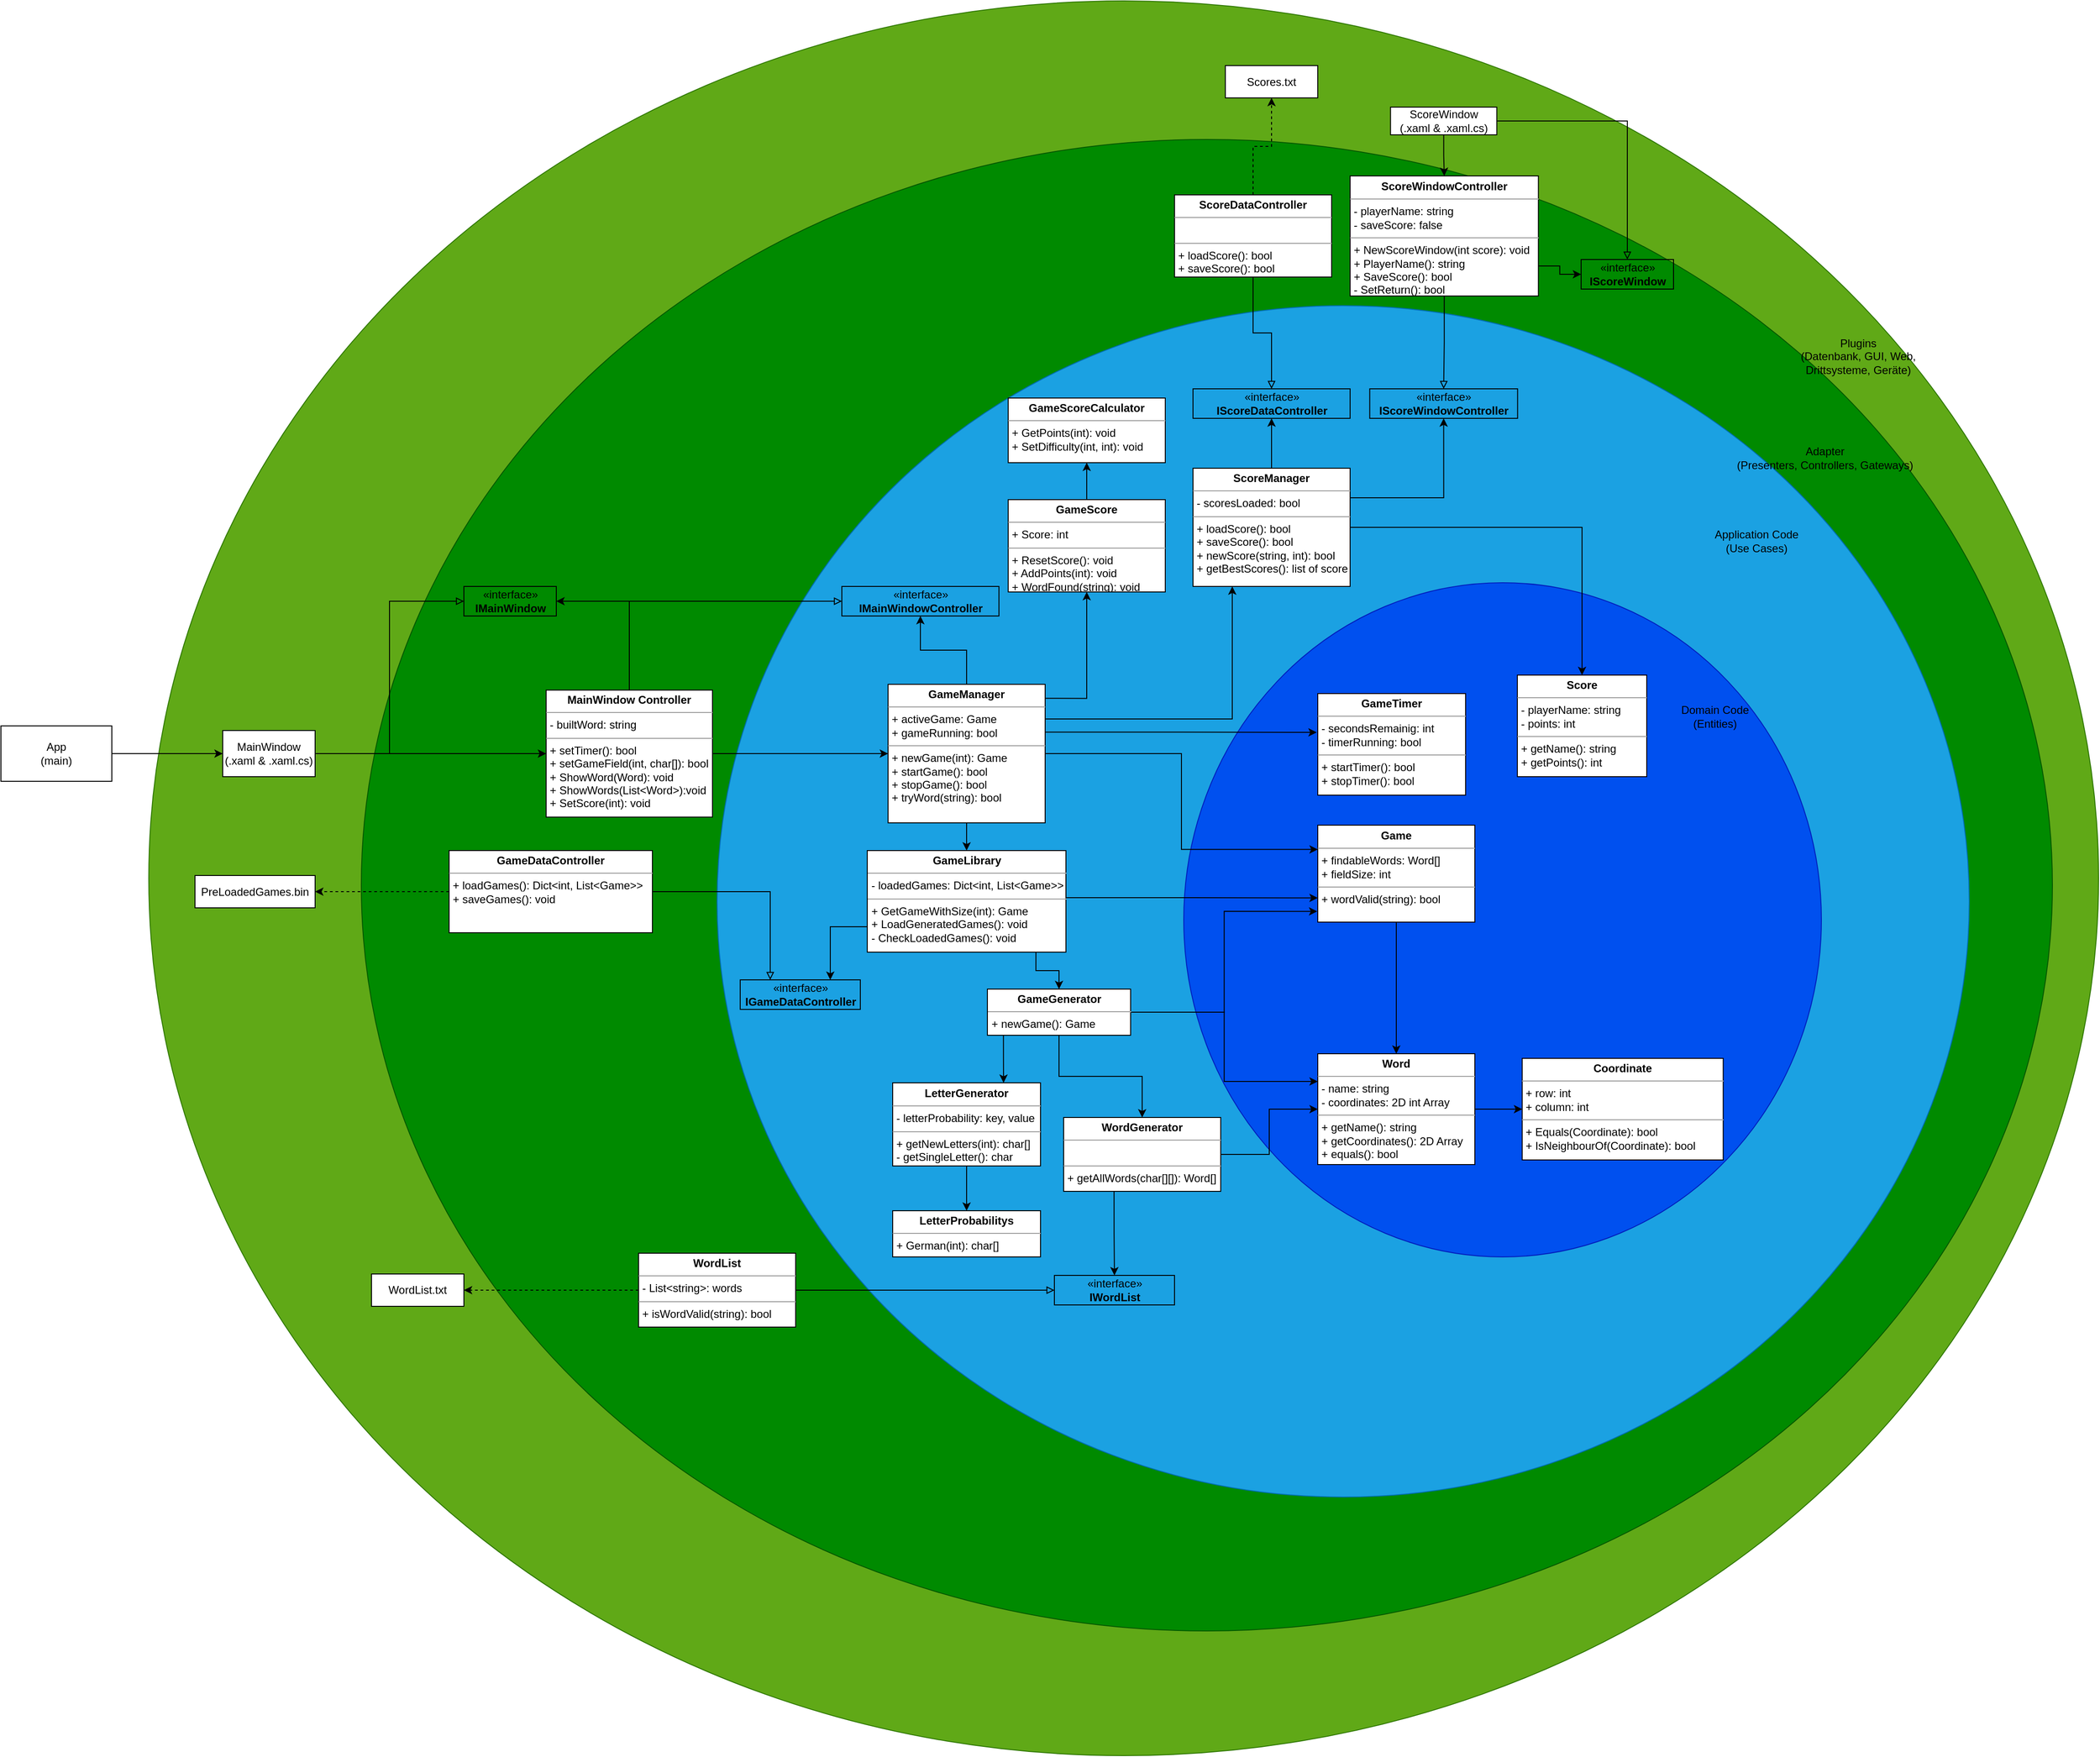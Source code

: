 <mxfile version="14.5.1" type="device"><diagram id="13Ci8cnXTDBYmVddRclu" name="Seite-1"><mxGraphModel dx="358" dy="685" grid="1" gridSize="10" guides="1" tooltips="1" connect="1" arrows="1" fold="1" page="1" pageScale="1" pageWidth="827" pageHeight="1169" math="0" shadow="0"><root><mxCell id="0"/><mxCell id="1" parent="0"/><mxCell id="1ZH-UxGlyihbAkUnr0aM-4" value="" style="ellipse;whiteSpace=wrap;html=1;fillColor=#60a917;strokeColor=#2D7600;fontColor=#ffffff;" parent="1" vertex="1"><mxGeometry x="1000" width="2110" height="1900" as="geometry"/></mxCell><mxCell id="1ZH-UxGlyihbAkUnr0aM-3" value="" style="ellipse;whiteSpace=wrap;html=1;fillColor=#008a00;strokeColor=#005700;fontColor=#ffffff;" parent="1" vertex="1"><mxGeometry x="1230" y="150" width="1830" height="1615" as="geometry"/></mxCell><mxCell id="1ZH-UxGlyihbAkUnr0aM-2" value="" style="ellipse;whiteSpace=wrap;html=1;fillColor=#1ba1e2;strokeColor=#006EAF;fontColor=#ffffff;" parent="1" vertex="1"><mxGeometry x="1615" y="330" width="1355" height="1290" as="geometry"/></mxCell><mxCell id="1ZH-UxGlyihbAkUnr0aM-1" value="" style="ellipse;whiteSpace=wrap;html=1;fillColor=#0050ef;strokeColor=#001DBC;fontColor=#ffffff;" parent="1" vertex="1"><mxGeometry x="2120" y="630" width="690" height="730" as="geometry"/></mxCell><mxCell id="1ZH-UxGlyihbAkUnr0aM-5" value="Plugins&lt;br&gt;(Datenbank, GUI, Web, &lt;br&gt;Drittsysteme, Geräte)" style="text;html=1;strokeColor=none;fillColor=none;align=center;verticalAlign=middle;whiteSpace=wrap;rounded=0;" parent="1" vertex="1"><mxGeometry x="2730" y="360" width="240" height="50" as="geometry"/></mxCell><mxCell id="1ZH-UxGlyihbAkUnr0aM-7" value="Adapter&lt;br&gt;(Presenters, Controllers, Gateways)" style="text;html=1;strokeColor=none;fillColor=none;align=center;verticalAlign=middle;whiteSpace=wrap;rounded=0;" parent="1" vertex="1"><mxGeometry x="2703.75" y="480" width="220" height="30" as="geometry"/></mxCell><mxCell id="1ZH-UxGlyihbAkUnr0aM-8" value="Application Code&lt;br&gt;(Use Cases)" style="text;html=1;strokeColor=none;fillColor=none;align=center;verticalAlign=middle;whiteSpace=wrap;rounded=0;" parent="1" vertex="1"><mxGeometry x="2690" y="570" width="100" height="30" as="geometry"/></mxCell><mxCell id="1ZH-UxGlyihbAkUnr0aM-9" value="Domain Code&lt;br&gt;(Entities)" style="text;html=1;strokeColor=none;fillColor=none;align=center;verticalAlign=middle;whiteSpace=wrap;rounded=0;" parent="1" vertex="1"><mxGeometry x="2650" y="760" width="90" height="30" as="geometry"/></mxCell><mxCell id="1ZH-UxGlyihbAkUnr0aM-16" style="edgeStyle=orthogonalEdgeStyle;rounded=0;orthogonalLoop=1;jettySize=auto;html=1;entryX=0;entryY=0.5;entryDx=0;entryDy=0;" parent="1" source="1ZH-UxGlyihbAkUnr0aM-10" target="1ZH-UxGlyihbAkUnr0aM-84" edge="1"><mxGeometry relative="1" as="geometry"><mxPoint x="1530" y="655" as="targetPoint"/></mxGeometry></mxCell><mxCell id="KvMDJhdlzHEtG9-ZdoHx-6" style="edgeStyle=orthogonalEdgeStyle;rounded=0;orthogonalLoop=1;jettySize=auto;html=1;entryX=0;entryY=0.5;entryDx=0;entryDy=0;endArrow=block;endFill=0;exitX=1;exitY=0.5;exitDx=0;exitDy=0;" parent="1" source="1ZH-UxGlyihbAkUnr0aM-10" target="KvMDJhdlzHEtG9-ZdoHx-5" edge="1"><mxGeometry relative="1" as="geometry"/></mxCell><mxCell id="1ZH-UxGlyihbAkUnr0aM-10" value="MainWindow&lt;br&gt;(.xaml &amp;amp; .xaml.cs)" style="rounded=0;whiteSpace=wrap;html=1;" parent="1" vertex="1"><mxGeometry x="1080" y="790" width="100" height="50" as="geometry"/></mxCell><mxCell id="1ZH-UxGlyihbAkUnr0aM-22" value="" style="edgeStyle=orthogonalEdgeStyle;rounded=0;orthogonalLoop=1;jettySize=auto;html=1;entryX=0;entryY=0.5;entryDx=0;entryDy=0;exitX=1;exitY=0.5;exitDx=0;exitDy=0;" parent="1" source="1ZH-UxGlyihbAkUnr0aM-84" target="1ZH-UxGlyihbAkUnr0aM-75" edge="1"><mxGeometry relative="1" as="geometry"><mxPoint x="1580" y="672.5" as="sourcePoint"/><mxPoint x="1737.0" y="707.5" as="targetPoint"/></mxGeometry></mxCell><mxCell id="1ZH-UxGlyihbAkUnr0aM-50" style="edgeStyle=orthogonalEdgeStyle;rounded=0;orthogonalLoop=1;jettySize=auto;html=1;entryX=-0.007;entryY=0.382;entryDx=0;entryDy=0;exitX=0.994;exitY=0.345;exitDx=0;exitDy=0;exitPerimeter=0;entryPerimeter=0;" parent="1" source="1ZH-UxGlyihbAkUnr0aM-75" target="1ZH-UxGlyihbAkUnr0aM-41" edge="1"><mxGeometry relative="1" as="geometry"><mxPoint x="1837.0" y="707.5" as="sourcePoint"/></mxGeometry></mxCell><mxCell id="1ZH-UxGlyihbAkUnr0aM-23" value="WordList.txt" style="rounded=0;whiteSpace=wrap;html=1;" parent="1" vertex="1"><mxGeometry x="1241" y="1378.5" width="100" height="35" as="geometry"/></mxCell><mxCell id="1ZH-UxGlyihbAkUnr0aM-30" style="edgeStyle=orthogonalEdgeStyle;rounded=0;orthogonalLoop=1;jettySize=auto;html=1;entryX=1;entryY=0.5;entryDx=0;entryDy=0;dashed=1;exitX=0;exitY=0.5;exitDx=0;exitDy=0;" parent="1" source="1ZH-UxGlyihbAkUnr0aM-67" target="1ZH-UxGlyihbAkUnr0aM-23" edge="1"><mxGeometry relative="1" as="geometry"><mxPoint x="1350" y="897.5" as="sourcePoint"/></mxGeometry></mxCell><mxCell id="1ZH-UxGlyihbAkUnr0aM-41" value="&lt;p style=&quot;margin: 0px ; margin-top: 4px ; text-align: center&quot;&gt;&lt;b&gt;GameTimer&lt;/b&gt;&lt;/p&gt;&lt;hr size=&quot;1&quot;&gt;&lt;p style=&quot;margin: 0px ; margin-left: 4px&quot;&gt;- secondsRemainig: int&lt;/p&gt;&lt;p style=&quot;margin: 0px ; margin-left: 4px&quot;&gt;- timerRunning: bool&lt;/p&gt;&lt;hr size=&quot;1&quot;&gt;&lt;p style=&quot;margin: 0px ; margin-left: 4px&quot;&gt;+ startTimer(): bool&lt;/p&gt;&lt;p style=&quot;margin: 0px ; margin-left: 4px&quot;&gt;+ stopTimer(): bool&lt;/p&gt;" style="verticalAlign=top;align=left;overflow=fill;fontSize=12;fontFamily=Helvetica;html=1;labelBackgroundColor=none;collapsible=0;" parent="1" vertex="1"><mxGeometry x="2265" y="750" width="160" height="110" as="geometry"><mxRectangle x="610" y="215" width="130" height="80" as="alternateBounds"/></mxGeometry></mxCell><mxCell id="wfWR9D2AQXzAKUFRXGrG-4" style="edgeStyle=orthogonalEdgeStyle;rounded=0;orthogonalLoop=1;jettySize=auto;html=1;entryX=0;entryY=0.5;entryDx=0;entryDy=0;" parent="1" source="1ZH-UxGlyihbAkUnr0aM-53" target="wfWR9D2AQXzAKUFRXGrG-3" edge="1"><mxGeometry relative="1" as="geometry"/></mxCell><mxCell id="1ZH-UxGlyihbAkUnr0aM-53" value="&lt;p style=&quot;margin: 0px ; margin-top: 4px ; text-align: center&quot;&gt;&lt;b&gt;Word&lt;/b&gt;&lt;/p&gt;&lt;hr size=&quot;1&quot;&gt;&lt;p style=&quot;margin: 0px ; margin-left: 4px&quot;&gt;- name: string&lt;/p&gt;&lt;p style=&quot;margin: 0px ; margin-left: 4px&quot;&gt;- coordinates: 2D int Array&lt;/p&gt;&lt;hr size=&quot;1&quot;&gt;&lt;p style=&quot;margin: 0px ; margin-left: 4px&quot;&gt;+ getName(): string&lt;/p&gt;&lt;p style=&quot;margin: 0px ; margin-left: 4px&quot;&gt;+ getCoordinates(): 2D Array&lt;/p&gt;&lt;p style=&quot;margin: 0px ; margin-left: 4px&quot;&gt;+ equals(): bool&lt;/p&gt;" style="verticalAlign=top;align=left;overflow=fill;fontSize=12;fontFamily=Helvetica;html=1;labelBackgroundColor=none;collapsible=0;" parent="1" vertex="1"><mxGeometry x="2265" y="1140" width="170" height="120" as="geometry"><mxRectangle x="610" y="215" width="130" height="80" as="alternateBounds"/></mxGeometry></mxCell><mxCell id="1ZH-UxGlyihbAkUnr0aM-54" value="&lt;p style=&quot;margin: 0px ; margin-top: 4px ; text-align: center&quot;&gt;&lt;b&gt;Score&lt;/b&gt;&lt;/p&gt;&lt;hr size=&quot;1&quot;&gt;&lt;p style=&quot;margin: 0px ; margin-left: 4px&quot;&gt;- playerName: string&lt;/p&gt;&lt;p style=&quot;margin: 0px ; margin-left: 4px&quot;&gt;- points: int&lt;/p&gt;&lt;hr size=&quot;1&quot;&gt;&lt;p style=&quot;margin: 0px ; margin-left: 4px&quot;&gt;+ getName(): string&lt;/p&gt;&lt;p style=&quot;margin: 0px ; margin-left: 4px&quot;&gt;+ getPoints(): int&lt;/p&gt;" style="verticalAlign=top;align=left;overflow=fill;fontSize=12;fontFamily=Helvetica;html=1;labelBackgroundColor=none;collapsible=0;" parent="1" vertex="1"><mxGeometry x="2481" y="730" width="140" height="110" as="geometry"><mxRectangle x="610" y="215" width="130" height="80" as="alternateBounds"/></mxGeometry></mxCell><mxCell id="1ZH-UxGlyihbAkUnr0aM-56" style="edgeStyle=orthogonalEdgeStyle;rounded=0;orthogonalLoop=1;jettySize=auto;html=1;" parent="1" source="1ZH-UxGlyihbAkUnr0aM-55" target="1ZH-UxGlyihbAkUnr0aM-54" edge="1"><mxGeometry relative="1" as="geometry"/></mxCell><mxCell id="b4P-lz3XP3PZONv5YDNx-14" style="edgeStyle=orthogonalEdgeStyle;rounded=0;orthogonalLoop=1;jettySize=auto;html=1;entryX=0.5;entryY=1;entryDx=0;entryDy=0;exitX=1;exitY=0.25;exitDx=0;exitDy=0;" parent="1" source="1ZH-UxGlyihbAkUnr0aM-55" target="b4P-lz3XP3PZONv5YDNx-11" edge="1"><mxGeometry relative="1" as="geometry"/></mxCell><mxCell id="b4P-lz3XP3PZONv5YDNx-20" style="edgeStyle=orthogonalEdgeStyle;rounded=0;orthogonalLoop=1;jettySize=auto;html=1;entryX=0.5;entryY=1;entryDx=0;entryDy=0;endArrow=classic;endFill=1;" parent="1" source="1ZH-UxGlyihbAkUnr0aM-55" target="1ZH-UxGlyihbAkUnr0aM-64" edge="1"><mxGeometry relative="1" as="geometry"/></mxCell><mxCell id="1ZH-UxGlyihbAkUnr0aM-55" value="&lt;p style=&quot;margin: 0px ; margin-top: 4px ; text-align: center&quot;&gt;&lt;b&gt;ScoreManager&lt;/b&gt;&lt;/p&gt;&lt;hr size=&quot;1&quot;&gt;&lt;p style=&quot;margin: 0px ; margin-left: 4px&quot;&gt;- scoresLoaded: bool&lt;/p&gt;&lt;hr size=&quot;1&quot;&gt;&lt;p style=&quot;margin: 0px ; margin-left: 4px&quot;&gt;+ loadScore(): bool&lt;/p&gt;&lt;p style=&quot;margin: 0px ; margin-left: 4px&quot;&gt;+ saveScore(): bool&lt;/p&gt;&lt;p style=&quot;margin: 0px ; margin-left: 4px&quot;&gt;+ newScore(string, int): bool&lt;/p&gt;&lt;p style=&quot;margin: 0px ; margin-left: 4px&quot;&gt;+ getBestScores(): list of score&lt;/p&gt;" style="verticalAlign=top;align=left;overflow=fill;fontSize=12;fontFamily=Helvetica;html=1;labelBackgroundColor=none;collapsible=0;" parent="1" vertex="1"><mxGeometry x="2130" y="506" width="170" height="128" as="geometry"><mxRectangle x="610" y="215" width="130" height="80" as="alternateBounds"/></mxGeometry></mxCell><mxCell id="1ZH-UxGlyihbAkUnr0aM-71" style="edgeStyle=orthogonalEdgeStyle;rounded=0;orthogonalLoop=1;jettySize=auto;html=1;exitX=0.994;exitY=0.464;exitDx=0;exitDy=0;entryX=0;entryY=0.75;entryDx=0;entryDy=0;exitPerimeter=0;" parent="1" source="1ZH-UxGlyihbAkUnr0aM-57" target="1ZH-UxGlyihbAkUnr0aM-70" edge="1"><mxGeometry relative="1" as="geometry"><mxPoint x="2198" y="957" as="targetPoint"/></mxGeometry></mxCell><mxCell id="1ZH-UxGlyihbAkUnr0aM-80" style="edgeStyle=orthogonalEdgeStyle;rounded=0;orthogonalLoop=1;jettySize=auto;html=1;entryX=0.5;entryY=0;entryDx=0;entryDy=0;exitX=0.849;exitY=0.999;exitDx=0;exitDy=0;exitPerimeter=0;" parent="1" source="1ZH-UxGlyihbAkUnr0aM-57" target="1ZH-UxGlyihbAkUnr0aM-69" edge="1"><mxGeometry relative="1" as="geometry"/></mxCell><mxCell id="wfWR9D2AQXzAKUFRXGrG-2" style="edgeStyle=orthogonalEdgeStyle;rounded=0;orthogonalLoop=1;jettySize=auto;html=1;entryX=0.75;entryY=0;entryDx=0;entryDy=0;exitX=0;exitY=0.75;exitDx=0;exitDy=0;" parent="1" source="1ZH-UxGlyihbAkUnr0aM-57" target="COclywXS1AukyVQQLjQl-6" edge="1"><mxGeometry relative="1" as="geometry"/></mxCell><mxCell id="1ZH-UxGlyihbAkUnr0aM-57" value="&lt;p style=&quot;margin: 0px ; margin-top: 4px ; text-align: center&quot;&gt;&lt;b&gt;GameLibrary&lt;/b&gt;&lt;/p&gt;&lt;hr size=&quot;1&quot;&gt;&lt;p style=&quot;margin: 0px ; margin-left: 4px&quot;&gt;- loadedGames: Dict&amp;lt;int, List&amp;lt;Game&amp;gt;&amp;gt;&lt;/p&gt;&lt;hr size=&quot;1&quot;&gt;&lt;p style=&quot;margin: 0px ; margin-left: 4px&quot;&gt;+ GetGameWithSize(int): Game&lt;/p&gt;&lt;p style=&quot;margin: 0px ; margin-left: 4px&quot;&gt;+ LoadGeneratedGames(): void&lt;/p&gt;&lt;p style=&quot;margin: 0px ; margin-left: 4px&quot;&gt;- CheckLoadedGames(): void&lt;/p&gt;" style="verticalAlign=top;align=left;overflow=fill;fontSize=12;fontFamily=Helvetica;html=1;labelBackgroundColor=none;collapsible=0;" parent="1" vertex="1"><mxGeometry x="1777.5" y="920" width="215" height="110" as="geometry"><mxRectangle x="610" y="215" width="130" height="80" as="alternateBounds"/></mxGeometry></mxCell><mxCell id="Ermiqa8q6sQaEe-6wT54-7" style="edgeStyle=orthogonalEdgeStyle;rounded=0;orthogonalLoop=1;jettySize=auto;html=1;entryX=0.75;entryY=0;entryDx=0;entryDy=0;strokeColor=none;" parent="1" target="1ZH-UxGlyihbAkUnr0aM-75" edge="1"><mxGeometry relative="1" as="geometry"><mxPoint x="1782" y="740" as="sourcePoint"/></mxGeometry></mxCell><mxCell id="1ZH-UxGlyihbAkUnr0aM-60" value="Scores.txt" style="rounded=0;whiteSpace=wrap;html=1;" parent="1" vertex="1"><mxGeometry x="2165" y="70" width="100" height="35" as="geometry"/></mxCell><mxCell id="1ZH-UxGlyihbAkUnr0aM-65" style="edgeStyle=orthogonalEdgeStyle;rounded=0;orthogonalLoop=1;jettySize=auto;html=1;entryX=0.5;entryY=0;entryDx=0;entryDy=0;endArrow=block;endFill=0;exitX=0.5;exitY=1;exitDx=0;exitDy=0;" parent="1" source="1ZH-UxGlyihbAkUnr0aM-61" target="1ZH-UxGlyihbAkUnr0aM-64" edge="1"><mxGeometry relative="1" as="geometry"/></mxCell><mxCell id="b4P-lz3XP3PZONv5YDNx-18" style="edgeStyle=orthogonalEdgeStyle;rounded=0;orthogonalLoop=1;jettySize=auto;html=1;entryX=0.5;entryY=1;entryDx=0;entryDy=0;endArrow=classic;endFill=1;dashed=1;" parent="1" source="1ZH-UxGlyihbAkUnr0aM-61" target="1ZH-UxGlyihbAkUnr0aM-60" edge="1"><mxGeometry relative="1" as="geometry"/></mxCell><mxCell id="1ZH-UxGlyihbAkUnr0aM-61" value="&lt;p style=&quot;margin: 0px ; margin-top: 4px ; text-align: center&quot;&gt;&lt;b&gt;ScoreDataController&lt;/b&gt;&lt;/p&gt;&lt;hr size=&quot;1&quot;&gt;&lt;p style=&quot;margin: 0px ; margin-left: 4px&quot;&gt;&lt;br&gt;&lt;/p&gt;&lt;hr size=&quot;1&quot;&gt;&lt;p style=&quot;margin: 0px ; margin-left: 4px&quot;&gt;+ loadScore(): bool&lt;/p&gt;&lt;p style=&quot;margin: 0px ; margin-left: 4px&quot;&gt;+ saveScore(): bool&lt;/p&gt;" style="verticalAlign=top;align=left;overflow=fill;fontSize=12;fontFamily=Helvetica;html=1;labelBackgroundColor=none;collapsible=0;" parent="1" vertex="1"><mxGeometry x="2110" y="210" width="170" height="89" as="geometry"><mxRectangle x="610" y="215" width="130" height="80" as="alternateBounds"/></mxGeometry></mxCell><mxCell id="1ZH-UxGlyihbAkUnr0aM-64" value="«interface»&lt;br&gt;&lt;b&gt;I&lt;/b&gt;&lt;b&gt;ScoreDataController&lt;/b&gt;" style="html=1;labelBackgroundColor=none;fillColor=none;" parent="1" vertex="1"><mxGeometry x="2130" y="420" width="170" height="32" as="geometry"/></mxCell><mxCell id="1ZH-UxGlyihbAkUnr0aM-77" style="edgeStyle=orthogonalEdgeStyle;rounded=0;orthogonalLoop=1;jettySize=auto;html=1;entryX=0;entryY=0.5;entryDx=0;entryDy=0;exitX=1;exitY=0.5;exitDx=0;exitDy=0;endArrow=block;endFill=0;" parent="1" source="1ZH-UxGlyihbAkUnr0aM-67" target="1ZH-UxGlyihbAkUnr0aM-68" edge="1"><mxGeometry relative="1" as="geometry"/></mxCell><mxCell id="1ZH-UxGlyihbAkUnr0aM-67" value="&lt;p style=&quot;margin: 0px ; margin-top: 4px ; text-align: center&quot;&gt;&lt;b&gt;WordList&lt;/b&gt;&lt;/p&gt;&lt;hr size=&quot;1&quot;&gt;&lt;p style=&quot;margin: 0px ; margin-left: 4px&quot;&gt;-&amp;nbsp;List&amp;lt;string&amp;gt;: words&lt;/p&gt;&lt;hr size=&quot;1&quot;&gt;&lt;p style=&quot;margin: 0px ; margin-left: 4px&quot;&gt;+ isWordValid(string): bool&lt;/p&gt;" style="verticalAlign=top;align=left;overflow=fill;fontSize=12;fontFamily=Helvetica;html=1;labelBackgroundColor=none;collapsible=0;" parent="1" vertex="1"><mxGeometry x="1530" y="1356" width="170" height="80" as="geometry"><mxRectangle x="610" y="215" width="130" height="80" as="alternateBounds"/></mxGeometry></mxCell><mxCell id="1ZH-UxGlyihbAkUnr0aM-68" value="«interface»&lt;br&gt;&lt;b&gt;IWordList&lt;/b&gt;" style="html=1;labelBackgroundColor=none;fillColor=none;" parent="1" vertex="1"><mxGeometry x="1980" y="1380" width="130" height="32" as="geometry"/></mxCell><mxCell id="-C0uwb52zHowUk3KE3RC-2" style="edgeStyle=orthogonalEdgeStyle;rounded=0;orthogonalLoop=1;jettySize=auto;html=1;entryX=0.5;entryY=0;entryDx=0;entryDy=0;" parent="1" source="1ZH-UxGlyihbAkUnr0aM-69" target="1ZH-UxGlyihbAkUnr0aM-72" edge="1"><mxGeometry relative="1" as="geometry"/></mxCell><mxCell id="ljG10tLtxkXFEYLUPKTf-4" style="edgeStyle=orthogonalEdgeStyle;rounded=0;orthogonalLoop=1;jettySize=auto;html=1;entryX=0.75;entryY=0;entryDx=0;entryDy=0;exitX=0.112;exitY=0.994;exitDx=0;exitDy=0;exitPerimeter=0;" parent="1" source="1ZH-UxGlyihbAkUnr0aM-69" target="b4P-lz3XP3PZONv5YDNx-21" edge="1"><mxGeometry relative="1" as="geometry"/></mxCell><mxCell id="lXFxhyDGTG3RkY64gjCa-1" style="edgeStyle=orthogonalEdgeStyle;rounded=0;orthogonalLoop=1;jettySize=auto;html=1;entryX=-0.003;entryY=0.889;entryDx=0;entryDy=0;entryPerimeter=0;" edge="1" parent="1" source="1ZH-UxGlyihbAkUnr0aM-69" target="1ZH-UxGlyihbAkUnr0aM-70"><mxGeometry relative="1" as="geometry"/></mxCell><mxCell id="lXFxhyDGTG3RkY64gjCa-2" style="edgeStyle=orthogonalEdgeStyle;rounded=0;orthogonalLoop=1;jettySize=auto;html=1;entryX=0;entryY=0.25;entryDx=0;entryDy=0;" edge="1" parent="1" source="1ZH-UxGlyihbAkUnr0aM-69" target="1ZH-UxGlyihbAkUnr0aM-53"><mxGeometry relative="1" as="geometry"/></mxCell><mxCell id="1ZH-UxGlyihbAkUnr0aM-69" value="&lt;p style=&quot;margin: 0px ; margin-top: 4px ; text-align: center&quot;&gt;&lt;b&gt;GameGenerator&lt;/b&gt;&lt;/p&gt;&lt;hr size=&quot;1&quot;&gt;&lt;p style=&quot;margin: 0px ; margin-left: 4px&quot;&gt;&lt;/p&gt;&lt;p style=&quot;margin: 0px ; margin-left: 4px&quot;&gt;+ newGame(): Game&lt;/p&gt;" style="verticalAlign=top;align=left;overflow=fill;fontSize=12;fontFamily=Helvetica;html=1;labelBackgroundColor=none;collapsible=0;" parent="1" vertex="1"><mxGeometry x="1907.5" y="1070" width="155" height="50" as="geometry"><mxRectangle x="610" y="215" width="130" height="80" as="alternateBounds"/></mxGeometry></mxCell><mxCell id="1ZH-UxGlyihbAkUnr0aM-90" style="edgeStyle=orthogonalEdgeStyle;rounded=0;orthogonalLoop=1;jettySize=auto;html=1;entryX=0.5;entryY=0;entryDx=0;entryDy=0;startArrow=none;startFill=0;" parent="1" source="1ZH-UxGlyihbAkUnr0aM-70" target="1ZH-UxGlyihbAkUnr0aM-53" edge="1"><mxGeometry relative="1" as="geometry"/></mxCell><mxCell id="1ZH-UxGlyihbAkUnr0aM-70" value="&lt;p style=&quot;margin: 0px ; margin-top: 4px ; text-align: center&quot;&gt;&lt;b&gt;Game&lt;/b&gt;&lt;/p&gt;&lt;hr size=&quot;1&quot;&gt;&lt;p style=&quot;margin: 0px ; margin-left: 4px&quot;&gt;+ findableWords: Word[]&lt;/p&gt;&lt;p style=&quot;margin: 0px ; margin-left: 4px&quot;&gt;+ fieldSize: int&lt;br&gt;&lt;/p&gt;&lt;hr size=&quot;1&quot;&gt;&lt;p style=&quot;margin: 0px ; margin-left: 4px&quot;&gt;+ wordValid(string): bool&lt;/p&gt;" style="verticalAlign=top;align=left;overflow=fill;fontSize=12;fontFamily=Helvetica;html=1;labelBackgroundColor=none;collapsible=0;" parent="1" vertex="1"><mxGeometry x="2265" y="892.5" width="170" height="105" as="geometry"><mxRectangle x="610" y="215" width="130" height="80" as="alternateBounds"/></mxGeometry></mxCell><mxCell id="1ZH-UxGlyihbAkUnr0aM-88" style="edgeStyle=orthogonalEdgeStyle;rounded=0;orthogonalLoop=1;jettySize=auto;html=1;entryX=0;entryY=0.5;entryDx=0;entryDy=0;startArrow=none;startFill=0;" parent="1" source="1ZH-UxGlyihbAkUnr0aM-72" target="1ZH-UxGlyihbAkUnr0aM-53" edge="1"><mxGeometry relative="1" as="geometry"/></mxCell><mxCell id="b4P-lz3XP3PZONv5YDNx-17" style="edgeStyle=orthogonalEdgeStyle;rounded=0;orthogonalLoop=1;jettySize=auto;html=1;entryX=0.5;entryY=0;entryDx=0;entryDy=0;endArrow=classic;endFill=1;exitX=0.321;exitY=0.989;exitDx=0;exitDy=0;exitPerimeter=0;" parent="1" source="1ZH-UxGlyihbAkUnr0aM-72" target="1ZH-UxGlyihbAkUnr0aM-68" edge="1"><mxGeometry relative="1" as="geometry"/></mxCell><mxCell id="1ZH-UxGlyihbAkUnr0aM-72" value="&lt;p style=&quot;margin: 0px ; margin-top: 4px ; text-align: center&quot;&gt;&lt;b&gt;WordGenerator&lt;/b&gt;&lt;/p&gt;&lt;hr size=&quot;1&quot;&gt;&lt;p style=&quot;margin: 0px ; margin-left: 4px&quot;&gt;&lt;br&gt;&lt;/p&gt;&lt;hr size=&quot;1&quot;&gt;&lt;p style=&quot;margin: 0px ; margin-left: 4px&quot;&gt;+ getAllWords(char[][]): Word[]&lt;/p&gt;&lt;p style=&quot;margin: 0px ; margin-left: 4px&quot;&gt;&lt;br&gt;&lt;/p&gt;" style="verticalAlign=top;align=left;overflow=fill;fontSize=12;fontFamily=Helvetica;html=1;labelBackgroundColor=none;collapsible=0;" parent="1" vertex="1"><mxGeometry x="1990" y="1209" width="170" height="80" as="geometry"><mxRectangle x="610" y="215" width="130" height="80" as="alternateBounds"/></mxGeometry></mxCell><mxCell id="1ZH-UxGlyihbAkUnr0aM-81" style="edgeStyle=orthogonalEdgeStyle;rounded=0;orthogonalLoop=1;jettySize=auto;html=1;entryX=0.5;entryY=0;entryDx=0;entryDy=0;" parent="1" source="1ZH-UxGlyihbAkUnr0aM-75" target="1ZH-UxGlyihbAkUnr0aM-57" edge="1"><mxGeometry relative="1" as="geometry"/></mxCell><mxCell id="Ermiqa8q6sQaEe-6wT54-10" style="edgeStyle=orthogonalEdgeStyle;rounded=0;orthogonalLoop=1;jettySize=auto;html=1;entryX=0.25;entryY=1;entryDx=0;entryDy=0;exitX=1;exitY=0.25;exitDx=0;exitDy=0;" parent="1" source="1ZH-UxGlyihbAkUnr0aM-75" target="1ZH-UxGlyihbAkUnr0aM-55" edge="1"><mxGeometry relative="1" as="geometry"/></mxCell><mxCell id="b4P-lz3XP3PZONv5YDNx-23" style="edgeStyle=orthogonalEdgeStyle;rounded=0;orthogonalLoop=1;jettySize=auto;html=1;entryX=0.5;entryY=1;entryDx=0;entryDy=0;endArrow=classic;endFill=1;" parent="1" source="1ZH-UxGlyihbAkUnr0aM-75" target="Ermiqa8q6sQaEe-6wT54-9" edge="1"><mxGeometry relative="1" as="geometry"/></mxCell><mxCell id="COclywXS1AukyVQQLjQl-7" style="edgeStyle=orthogonalEdgeStyle;rounded=0;orthogonalLoop=1;jettySize=auto;html=1;entryX=0;entryY=0.25;entryDx=0;entryDy=0;endArrow=classic;endFill=1;" parent="1" source="1ZH-UxGlyihbAkUnr0aM-75" target="1ZH-UxGlyihbAkUnr0aM-70" edge="1"><mxGeometry relative="1" as="geometry"/></mxCell><mxCell id="ljG10tLtxkXFEYLUPKTf-3" style="edgeStyle=orthogonalEdgeStyle;rounded=0;orthogonalLoop=1;jettySize=auto;html=1;entryX=0.5;entryY=1;entryDx=0;entryDy=0;exitX=1.003;exitY=0.101;exitDx=0;exitDy=0;exitPerimeter=0;" parent="1" source="1ZH-UxGlyihbAkUnr0aM-75" target="b4P-lz3XP3PZONv5YDNx-27" edge="1"><mxGeometry relative="1" as="geometry"/></mxCell><mxCell id="1ZH-UxGlyihbAkUnr0aM-75" value="&lt;p style=&quot;margin: 0px ; margin-top: 4px ; text-align: center&quot;&gt;&lt;b&gt;GameManager&lt;/b&gt;&lt;/p&gt;&lt;hr size=&quot;1&quot;&gt;&lt;p style=&quot;margin: 0px ; margin-left: 4px&quot;&gt;&lt;span&gt;+ activeGame: Game&lt;/span&gt;&lt;br&gt;&lt;/p&gt;&lt;p style=&quot;margin: 0px ; margin-left: 4px&quot;&gt;+ gameRunning: bool&lt;br&gt;&lt;/p&gt;&lt;hr size=&quot;1&quot;&gt;&lt;p style=&quot;margin: 0px ; margin-left: 4px&quot;&gt;+ newGame(int): Game&lt;/p&gt;&lt;p style=&quot;margin: 0px 0px 0px 4px&quot;&gt;+ startGame(): bool&lt;/p&gt;&lt;p style=&quot;margin: 0px 0px 0px 4px&quot;&gt;+ stopGame(): bool&lt;/p&gt;&lt;p style=&quot;margin: 0px 0px 0px 4px&quot;&gt;+ tryWord(string): bool&lt;/p&gt;&lt;p style=&quot;margin: 0px ; margin-left: 4px&quot;&gt;&lt;br&gt;&lt;/p&gt;" style="verticalAlign=top;align=left;overflow=fill;fontSize=12;fontFamily=Helvetica;html=1;labelBackgroundColor=none;collapsible=0;" parent="1" vertex="1"><mxGeometry x="1800" y="740" width="170" height="150" as="geometry"><mxRectangle x="610" y="215" width="130" height="80" as="alternateBounds"/></mxGeometry></mxCell><mxCell id="b4P-lz3XP3PZONv5YDNx-19" style="edgeStyle=orthogonalEdgeStyle;rounded=0;orthogonalLoop=1;jettySize=auto;html=1;entryX=0;entryY=0.5;entryDx=0;entryDy=0;endArrow=block;endFill=0;exitX=0.5;exitY=0;exitDx=0;exitDy=0;" parent="1" source="1ZH-UxGlyihbAkUnr0aM-84" target="Ermiqa8q6sQaEe-6wT54-9" edge="1"><mxGeometry relative="1" as="geometry"/></mxCell><mxCell id="KvMDJhdlzHEtG9-ZdoHx-7" style="edgeStyle=orthogonalEdgeStyle;rounded=0;orthogonalLoop=1;jettySize=auto;html=1;entryX=1;entryY=0.5;entryDx=0;entryDy=0;endArrow=classic;endFill=1;" parent="1" source="1ZH-UxGlyihbAkUnr0aM-84" target="KvMDJhdlzHEtG9-ZdoHx-5" edge="1"><mxGeometry relative="1" as="geometry"/></mxCell><mxCell id="1ZH-UxGlyihbAkUnr0aM-84" value="&lt;p style=&quot;margin: 0px ; margin-top: 4px ; text-align: center&quot;&gt;&lt;b&gt;MainWindow Controller&lt;/b&gt;&lt;/p&gt;&lt;hr size=&quot;1&quot;&gt;&lt;p style=&quot;margin: 0px ; margin-left: 4px&quot;&gt;- builtWord: string&lt;/p&gt;&lt;hr size=&quot;1&quot;&gt;&lt;p style=&quot;margin: 0px ; margin-left: 4px&quot;&gt;+ setTimer(): bool&lt;/p&gt;&lt;p style=&quot;margin: 0px ; margin-left: 4px&quot;&gt;+ setGameField(int, char[]): bool&lt;/p&gt;&lt;p style=&quot;margin: 0px ; margin-left: 4px&quot;&gt;+ ShowWord(Word): void&lt;/p&gt;&lt;p style=&quot;margin: 0px ; margin-left: 4px&quot;&gt;+ ShowWords(List&amp;lt;Word&amp;gt;):void&lt;/p&gt;&lt;p style=&quot;margin: 0px ; margin-left: 4px&quot;&gt;+ SetScore(int): void&lt;/p&gt;" style="verticalAlign=top;align=left;overflow=fill;fontSize=12;fontFamily=Helvetica;html=1;labelBackgroundColor=none;collapsible=0;" parent="1" vertex="1"><mxGeometry x="1430" y="746.25" width="180" height="137.5" as="geometry"><mxRectangle x="610" y="215" width="130" height="80" as="alternateBounds"/></mxGeometry></mxCell><mxCell id="b4P-lz3XP3PZONv5YDNx-12" style="edgeStyle=orthogonalEdgeStyle;rounded=0;orthogonalLoop=1;jettySize=auto;html=1;entryX=0.5;entryY=0;entryDx=0;entryDy=0;exitX=0.5;exitY=1;exitDx=0;exitDy=0;endArrow=block;endFill=0;" parent="1" source="xQIF9G6xFIHLdjMj43x0-1" target="b4P-lz3XP3PZONv5YDNx-11" edge="1"><mxGeometry relative="1" as="geometry"><mxPoint x="2401.25" y="289.5" as="sourcePoint"/></mxGeometry></mxCell><mxCell id="KvMDJhdlzHEtG9-ZdoHx-2" style="edgeStyle=orthogonalEdgeStyle;rounded=0;orthogonalLoop=1;jettySize=auto;html=1;entryX=0.5;entryY=0;entryDx=0;entryDy=0;endArrow=block;endFill=0;" parent="1" source="1ZH-UxGlyihbAkUnr0aM-85" target="KvMDJhdlzHEtG9-ZdoHx-1" edge="1"><mxGeometry relative="1" as="geometry"/></mxCell><mxCell id="KvMDJhdlzHEtG9-ZdoHx-4" style="edgeStyle=orthogonalEdgeStyle;rounded=0;orthogonalLoop=1;jettySize=auto;html=1;endArrow=classic;endFill=1;" parent="1" source="1ZH-UxGlyihbAkUnr0aM-85" target="xQIF9G6xFIHLdjMj43x0-1" edge="1"><mxGeometry relative="1" as="geometry"><mxPoint x="2401.25" y="219.5" as="targetPoint"/></mxGeometry></mxCell><mxCell id="1ZH-UxGlyihbAkUnr0aM-85" value="ScoreWindow&lt;br&gt;(.xaml &amp;amp; .xaml.cs)" style="rounded=0;whiteSpace=wrap;html=1;" parent="1" vertex="1"><mxGeometry x="2343.75" y="115" width="115" height="30" as="geometry"/></mxCell><mxCell id="Ermiqa8q6sQaEe-6wT54-2" style="edgeStyle=orthogonalEdgeStyle;rounded=0;orthogonalLoop=1;jettySize=auto;html=1;entryX=0;entryY=0.5;entryDx=0;entryDy=0;exitX=1;exitY=0.5;exitDx=0;exitDy=0;" parent="1" source="Ermiqa8q6sQaEe-6wT54-1" target="1ZH-UxGlyihbAkUnr0aM-10" edge="1"><mxGeometry relative="1" as="geometry"/></mxCell><mxCell id="Ermiqa8q6sQaEe-6wT54-1" value="App&lt;br&gt;(main)" style="rounded=0;whiteSpace=wrap;html=1;" parent="1" vertex="1"><mxGeometry x="840" y="785" width="120" height="60" as="geometry"/></mxCell><mxCell id="Ermiqa8q6sQaEe-6wT54-9" value="«interface»&lt;br&gt;&lt;b&gt;IMainWindowController&lt;/b&gt;" style="html=1;labelBackgroundColor=none;fillColor=none;" parent="1" vertex="1"><mxGeometry x="1750" y="634" width="170" height="32" as="geometry"/></mxCell><mxCell id="b4P-lz3XP3PZONv5YDNx-11" value="«interface»&lt;br&gt;&lt;b&gt;IScoreWindowController&lt;br&gt;&lt;/b&gt;" style="html=1;labelBackgroundColor=none;fillColor=none;" parent="1" vertex="1"><mxGeometry x="2321.25" y="420" width="160" height="32" as="geometry"/></mxCell><mxCell id="b4P-lz3XP3PZONv5YDNx-26" style="edgeStyle=orthogonalEdgeStyle;rounded=0;orthogonalLoop=1;jettySize=auto;html=1;entryX=0.5;entryY=0;entryDx=0;entryDy=0;endArrow=classic;endFill=1;" parent="1" source="b4P-lz3XP3PZONv5YDNx-21" target="b4P-lz3XP3PZONv5YDNx-24" edge="1"><mxGeometry relative="1" as="geometry"/></mxCell><mxCell id="b4P-lz3XP3PZONv5YDNx-21" value="&lt;p style=&quot;margin: 0px ; margin-top: 4px ; text-align: center&quot;&gt;&lt;b&gt;LetterGenerator&lt;/b&gt;&lt;/p&gt;&lt;hr size=&quot;1&quot;&gt;&lt;p style=&quot;margin: 0px ; margin-left: 4px&quot;&gt;- letterProbability: key, value&lt;/p&gt;&lt;hr size=&quot;1&quot;&gt;&lt;p style=&quot;margin: 0px ; margin-left: 4px&quot;&gt;+ getNewLetters(int): char[]&lt;/p&gt;&lt;p style=&quot;margin: 0px ; margin-left: 4px&quot;&gt;- getSingleLetter(): char&lt;/p&gt;" style="verticalAlign=top;align=left;overflow=fill;fontSize=12;fontFamily=Helvetica;html=1;labelBackgroundColor=none;collapsible=0;" parent="1" vertex="1"><mxGeometry x="1805" y="1171.5" width="160" height="90" as="geometry"><mxRectangle x="610" y="215" width="130" height="80" as="alternateBounds"/></mxGeometry></mxCell><mxCell id="b4P-lz3XP3PZONv5YDNx-24" value="&lt;p style=&quot;margin: 0px ; margin-top: 4px ; text-align: center&quot;&gt;&lt;b&gt;LetterProbabilitys&lt;/b&gt;&lt;/p&gt;&lt;hr size=&quot;1&quot;&gt;&lt;p style=&quot;margin: 0px ; margin-left: 4px&quot;&gt;&lt;/p&gt;&lt;p style=&quot;margin: 0px ; margin-left: 4px&quot;&gt;+ German(int): char[]&lt;/p&gt;&lt;p style=&quot;margin: 0px ; margin-left: 4px&quot;&gt;&lt;br&gt;&lt;/p&gt;" style="verticalAlign=top;align=left;overflow=fill;fontSize=12;fontFamily=Helvetica;html=1;labelBackgroundColor=none;collapsible=0;" parent="1" vertex="1"><mxGeometry x="1805" y="1310" width="160" height="50" as="geometry"><mxRectangle x="610" y="215" width="130" height="80" as="alternateBounds"/></mxGeometry></mxCell><mxCell id="b4P-lz3XP3PZONv5YDNx-37" style="edgeStyle=orthogonalEdgeStyle;rounded=0;orthogonalLoop=1;jettySize=auto;html=1;entryX=0.5;entryY=1;entryDx=0;entryDy=0;endArrow=classic;endFill=1;" parent="1" source="b4P-lz3XP3PZONv5YDNx-27" target="b4P-lz3XP3PZONv5YDNx-36" edge="1"><mxGeometry relative="1" as="geometry"/></mxCell><mxCell id="b4P-lz3XP3PZONv5YDNx-27" value="&lt;p style=&quot;margin: 0px ; margin-top: 4px ; text-align: center&quot;&gt;&lt;b&gt;GameScore&lt;/b&gt;&lt;/p&gt;&lt;hr size=&quot;1&quot;&gt;&lt;p style=&quot;margin: 0px ; margin-left: 4px&quot;&gt;+ Score: int&lt;/p&gt;&lt;hr size=&quot;1&quot;&gt;&lt;p style=&quot;margin: 0px ; margin-left: 4px&quot;&gt;+ ResetScore(): void&lt;/p&gt;&lt;p style=&quot;margin: 0px ; margin-left: 4px&quot;&gt;+ AddPoints(int): void&lt;/p&gt;&lt;p style=&quot;margin: 0px ; margin-left: 4px&quot;&gt;+ WordFound(string): void&lt;/p&gt;&lt;p style=&quot;margin: 0px ; margin-left: 4px&quot;&gt;&lt;br&gt;&lt;/p&gt;" style="verticalAlign=top;align=left;overflow=fill;fontSize=12;fontFamily=Helvetica;html=1;labelBackgroundColor=none;collapsible=0;" parent="1" vertex="1"><mxGeometry x="1930" y="540" width="170" height="100" as="geometry"><mxRectangle x="610" y="215" width="130" height="80" as="alternateBounds"/></mxGeometry></mxCell><mxCell id="b4P-lz3XP3PZONv5YDNx-36" value="&lt;p style=&quot;margin: 0px ; margin-top: 4px ; text-align: center&quot;&gt;&lt;b&gt;GameScoreCalculator&lt;/b&gt;&lt;/p&gt;&lt;hr size=&quot;1&quot;&gt;&lt;p style=&quot;margin: 0px ; margin-left: 4px&quot;&gt;+ GetPoints(int): void&lt;/p&gt;&lt;p style=&quot;margin: 0px ; margin-left: 4px&quot;&gt;+ SetDifficulty(int, int): void&lt;/p&gt;&lt;p style=&quot;margin: 0px ; margin-left: 4px&quot;&gt;&lt;br&gt;&lt;/p&gt;" style="verticalAlign=top;align=left;overflow=fill;fontSize=12;fontFamily=Helvetica;html=1;labelBackgroundColor=none;collapsible=0;" parent="1" vertex="1"><mxGeometry x="1930" y="430" width="170" height="70" as="geometry"><mxRectangle x="610" y="215" width="130" height="80" as="alternateBounds"/></mxGeometry></mxCell><mxCell id="COclywXS1AukyVQQLjQl-8" style="edgeStyle=orthogonalEdgeStyle;rounded=0;orthogonalLoop=1;jettySize=auto;html=1;entryX=0.25;entryY=0;entryDx=0;entryDy=0;endArrow=block;endFill=0;" parent="1" source="wfWR9D2AQXzAKUFRXGrG-1" target="COclywXS1AukyVQQLjQl-6" edge="1"><mxGeometry relative="1" as="geometry"/></mxCell><mxCell id="ljG10tLtxkXFEYLUPKTf-2" style="edgeStyle=orthogonalEdgeStyle;rounded=0;orthogonalLoop=1;jettySize=auto;html=1;entryX=1;entryY=0.5;entryDx=0;entryDy=0;dashed=1;" parent="1" source="wfWR9D2AQXzAKUFRXGrG-1" target="ljG10tLtxkXFEYLUPKTf-1" edge="1"><mxGeometry relative="1" as="geometry"/></mxCell><mxCell id="wfWR9D2AQXzAKUFRXGrG-1" value="&lt;p style=&quot;margin: 0px ; margin-top: 4px ; text-align: center&quot;&gt;&lt;b&gt;GameDataController&lt;/b&gt;&lt;/p&gt;&lt;hr size=&quot;1&quot;&gt;&lt;p style=&quot;margin: 0px ; margin-left: 4px&quot;&gt;+ loadGames(): Dict&amp;lt;int, List&amp;lt;Game&amp;gt;&amp;gt;&lt;/p&gt;&lt;p style=&quot;margin: 0px ; margin-left: 4px&quot;&gt;+ saveGames(): void&lt;/p&gt;" style="verticalAlign=top;align=left;overflow=fill;fontSize=12;fontFamily=Helvetica;html=1;labelBackgroundColor=none;collapsible=0;" parent="1" vertex="1"><mxGeometry x="1325" y="920" width="220" height="89" as="geometry"><mxRectangle x="610" y="215" width="130" height="80" as="alternateBounds"/></mxGeometry></mxCell><mxCell id="wfWR9D2AQXzAKUFRXGrG-3" value="&lt;p style=&quot;margin: 0px ; margin-top: 4px ; text-align: center&quot;&gt;&lt;b&gt;Coordinate&lt;/b&gt;&lt;/p&gt;&lt;hr size=&quot;1&quot;&gt;&lt;p style=&quot;margin: 0px ; margin-left: 4px&quot;&gt;+ row: int&lt;/p&gt;&lt;p style=&quot;margin: 0px ; margin-left: 4px&quot;&gt;+ column: int&lt;/p&gt;&lt;hr size=&quot;1&quot;&gt;&lt;p style=&quot;margin: 0px ; margin-left: 4px&quot;&gt;+ Equals(Coordinate): bool&lt;br&gt;&lt;/p&gt;&lt;p style=&quot;margin: 0px ; margin-left: 4px&quot;&gt;+ IsNeighbourOf(Coordinate): bool&lt;/p&gt;" style="verticalAlign=top;align=left;overflow=fill;fontSize=12;fontFamily=Helvetica;html=1;labelBackgroundColor=none;collapsible=0;" parent="1" vertex="1"><mxGeometry x="2486.25" y="1145" width="217.5" height="110" as="geometry"><mxRectangle x="610" y="215" width="130" height="80" as="alternateBounds"/></mxGeometry></mxCell><mxCell id="COclywXS1AukyVQQLjQl-6" value="«interface»&lt;br&gt;&lt;b&gt;IGameDataController&lt;br&gt;&lt;/b&gt;" style="html=1;labelBackgroundColor=none;fillColor=none;" parent="1" vertex="1"><mxGeometry x="1640" y="1060" width="130" height="32" as="geometry"/></mxCell><mxCell id="ljG10tLtxkXFEYLUPKTf-1" value="PreLoadedGames.bin" style="rounded=0;whiteSpace=wrap;html=1;" parent="1" vertex="1"><mxGeometry x="1050" y="947" width="130" height="35" as="geometry"/></mxCell><mxCell id="KvMDJhdlzHEtG9-ZdoHx-3" style="edgeStyle=orthogonalEdgeStyle;rounded=0;orthogonalLoop=1;jettySize=auto;html=1;entryX=0;entryY=0.5;entryDx=0;entryDy=0;exitX=1;exitY=0.75;exitDx=0;exitDy=0;" parent="1" source="xQIF9G6xFIHLdjMj43x0-1" target="KvMDJhdlzHEtG9-ZdoHx-1" edge="1"><mxGeometry relative="1" as="geometry"><mxPoint x="2486.25" y="254.52" as="sourcePoint"/></mxGeometry></mxCell><mxCell id="KvMDJhdlzHEtG9-ZdoHx-1" value="«interface»&lt;br&gt;&lt;b&gt;IScoreWindow&lt;br&gt;&lt;/b&gt;" style="html=1;labelBackgroundColor=none;fillColor=none;" parent="1" vertex="1"><mxGeometry x="2550" y="280" width="100" height="32" as="geometry"/></mxCell><mxCell id="KvMDJhdlzHEtG9-ZdoHx-5" value="«interface»&lt;br&gt;&lt;b&gt;IMainWindow&lt;/b&gt;" style="html=1;labelBackgroundColor=none;fillColor=none;" parent="1" vertex="1"><mxGeometry x="1341" y="634" width="100" height="32" as="geometry"/></mxCell><mxCell id="xQIF9G6xFIHLdjMj43x0-1" value="&lt;p style=&quot;margin: 0px ; margin-top: 4px ; text-align: center&quot;&gt;&lt;b&gt;ScoreWindowController&lt;/b&gt;&lt;/p&gt;&lt;hr size=&quot;1&quot;&gt;&lt;p style=&quot;margin: 0px ; margin-left: 4px&quot;&gt;- playerName: string&lt;/p&gt;&lt;p style=&quot;margin: 0px ; margin-left: 4px&quot;&gt;- saveScore: false&lt;/p&gt;&lt;hr size=&quot;1&quot;&gt;&lt;p style=&quot;margin: 0px ; margin-left: 4px&quot;&gt;+ NewScoreWindow(int score): void&lt;/p&gt;&lt;p style=&quot;margin: 0px ; margin-left: 4px&quot;&gt;+ PlayerName(): string&lt;/p&gt;&lt;p style=&quot;margin: 0px ; margin-left: 4px&quot;&gt;+ SaveScore(): bool&lt;/p&gt;&lt;p style=&quot;margin: 0px ; margin-left: 4px&quot;&gt;- SetReturn(): bool&lt;/p&gt;" style="verticalAlign=top;align=left;overflow=fill;fontSize=12;fontFamily=Helvetica;html=1;labelBackgroundColor=none;collapsible=0;" parent="1" vertex="1"><mxGeometry x="2300" y="189.5" width="203.75" height="130" as="geometry"><mxRectangle x="610" y="215" width="130" height="80" as="alternateBounds"/></mxGeometry></mxCell></root></mxGraphModel></diagram></mxfile>